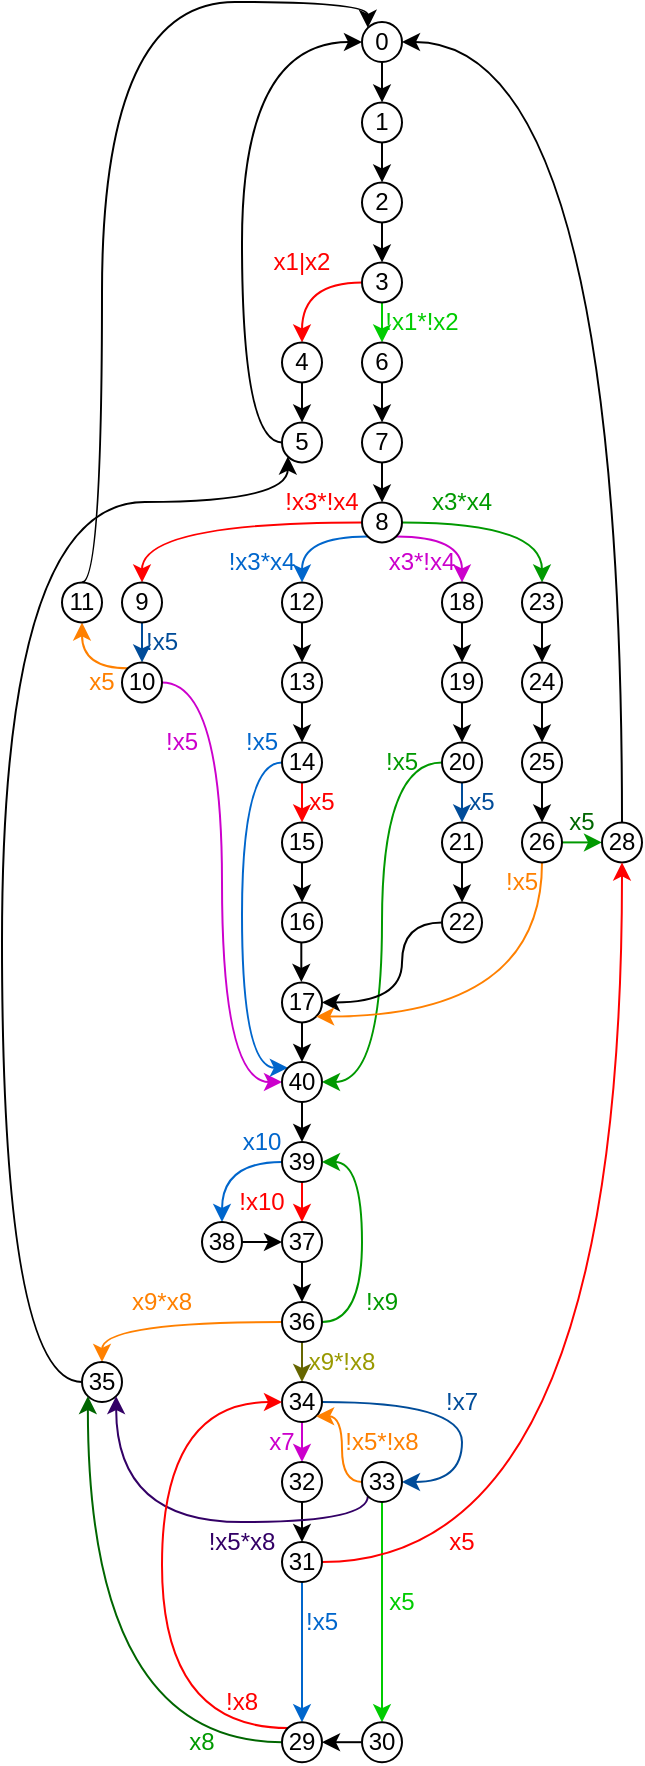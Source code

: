<mxfile version="12.4.3" type="device" pages="1"><diagram id="-X_pHltdveIZmCgQvYHc" name="Page-1"><mxGraphModel dx="434" dy="237" grid="1" gridSize="10" guides="1" tooltips="1" connect="1" arrows="1" fold="1" page="1" pageScale="1" pageWidth="827" pageHeight="1169" math="0" shadow="0"><root><mxCell id="0"/><mxCell id="1" parent="0"/><mxCell id="_wp8Mer9a2apk0qOOh-h-13" style="edgeStyle=orthogonalEdgeStyle;rounded=0;orthogonalLoop=1;jettySize=auto;html=1;exitX=0.5;exitY=1;exitDx=0;exitDy=0;entryX=0.5;entryY=0;entryDx=0;entryDy=0;curved=1;" edge="1" parent="1" source="_wp8Mer9a2apk0qOOh-h-11" target="_wp8Mer9a2apk0qOOh-h-12"><mxGeometry relative="1" as="geometry"/></mxCell><mxCell id="_wp8Mer9a2apk0qOOh-h-11" value="1" style="ellipse;whiteSpace=wrap;html=1;" vertex="1" parent="1"><mxGeometry x="230" y="190.2" width="20" height="20" as="geometry"/></mxCell><mxCell id="_wp8Mer9a2apk0qOOh-h-15" style="edgeStyle=orthogonalEdgeStyle;rounded=0;orthogonalLoop=1;jettySize=auto;html=1;exitX=0.5;exitY=1;exitDx=0;exitDy=0;entryX=0.5;entryY=0;entryDx=0;entryDy=0;curved=1;" edge="1" parent="1" source="_wp8Mer9a2apk0qOOh-h-12" target="_wp8Mer9a2apk0qOOh-h-14"><mxGeometry relative="1" as="geometry"/></mxCell><mxCell id="_wp8Mer9a2apk0qOOh-h-12" value="2" style="ellipse;whiteSpace=wrap;html=1;" vertex="1" parent="1"><mxGeometry x="230" y="230.2" width="20" height="20" as="geometry"/></mxCell><mxCell id="_wp8Mer9a2apk0qOOh-h-17" style="edgeStyle=orthogonalEdgeStyle;rounded=0;orthogonalLoop=1;jettySize=auto;html=1;exitX=0;exitY=0.5;exitDx=0;exitDy=0;entryX=0.5;entryY=0;entryDx=0;entryDy=0;curved=1;strokeColor=#FF0000;" edge="1" parent="1" source="_wp8Mer9a2apk0qOOh-h-14" target="_wp8Mer9a2apk0qOOh-h-16"><mxGeometry relative="1" as="geometry"/></mxCell><mxCell id="_wp8Mer9a2apk0qOOh-h-22" style="edgeStyle=orthogonalEdgeStyle;rounded=0;orthogonalLoop=1;jettySize=auto;html=1;exitX=0.5;exitY=1;exitDx=0;exitDy=0;entryX=0.5;entryY=0;entryDx=0;entryDy=0;curved=1;strokeColor=#00CC00;" edge="1" parent="1" source="_wp8Mer9a2apk0qOOh-h-14" target="_wp8Mer9a2apk0qOOh-h-21"><mxGeometry relative="1" as="geometry"/></mxCell><mxCell id="_wp8Mer9a2apk0qOOh-h-14" value="3" style="ellipse;whiteSpace=wrap;html=1;" vertex="1" parent="1"><mxGeometry x="230" y="270.2" width="20" height="20" as="geometry"/></mxCell><mxCell id="_wp8Mer9a2apk0qOOh-h-19" style="edgeStyle=orthogonalEdgeStyle;rounded=0;orthogonalLoop=1;jettySize=auto;html=1;exitX=0.5;exitY=1;exitDx=0;exitDy=0;entryX=0.5;entryY=0;entryDx=0;entryDy=0;" edge="1" parent="1" source="_wp8Mer9a2apk0qOOh-h-16" target="_wp8Mer9a2apk0qOOh-h-18"><mxGeometry relative="1" as="geometry"/></mxCell><mxCell id="_wp8Mer9a2apk0qOOh-h-16" value="4" style="ellipse;whiteSpace=wrap;html=1;" vertex="1" parent="1"><mxGeometry x="190" y="310.2" width="20" height="20" as="geometry"/></mxCell><mxCell id="_wp8Mer9a2apk0qOOh-h-20" style="edgeStyle=orthogonalEdgeStyle;rounded=0;orthogonalLoop=1;jettySize=auto;html=1;exitX=0;exitY=0.5;exitDx=0;exitDy=0;entryX=0;entryY=0.5;entryDx=0;entryDy=0;curved=1;" edge="1" parent="1" source="_wp8Mer9a2apk0qOOh-h-18" target="_wp8Mer9a2apk0qOOh-h-25"><mxGeometry relative="1" as="geometry"/></mxCell><mxCell id="_wp8Mer9a2apk0qOOh-h-18" value="5" style="ellipse;whiteSpace=wrap;html=1;" vertex="1" parent="1"><mxGeometry x="190" y="350.2" width="20" height="20" as="geometry"/></mxCell><mxCell id="_wp8Mer9a2apk0qOOh-h-24" style="edgeStyle=orthogonalEdgeStyle;rounded=0;orthogonalLoop=1;jettySize=auto;html=1;exitX=0.5;exitY=1;exitDx=0;exitDy=0;entryX=0.5;entryY=0;entryDx=0;entryDy=0;curved=1;" edge="1" parent="1" source="_wp8Mer9a2apk0qOOh-h-21" target="_wp8Mer9a2apk0qOOh-h-23"><mxGeometry relative="1" as="geometry"/></mxCell><mxCell id="_wp8Mer9a2apk0qOOh-h-21" value="6" style="ellipse;whiteSpace=wrap;html=1;" vertex="1" parent="1"><mxGeometry x="230" y="310.2" width="20" height="20" as="geometry"/></mxCell><mxCell id="_wp8Mer9a2apk0qOOh-h-28" style="edgeStyle=orthogonalEdgeStyle;rounded=0;orthogonalLoop=1;jettySize=auto;html=1;exitX=0.5;exitY=1;exitDx=0;exitDy=0;entryX=0.5;entryY=0;entryDx=0;entryDy=0;curved=1;" edge="1" parent="1" source="_wp8Mer9a2apk0qOOh-h-23" target="_wp8Mer9a2apk0qOOh-h-27"><mxGeometry relative="1" as="geometry"/></mxCell><mxCell id="_wp8Mer9a2apk0qOOh-h-23" value="7" style="ellipse;whiteSpace=wrap;html=1;" vertex="1" parent="1"><mxGeometry x="230" y="350.2" width="20" height="20" as="geometry"/></mxCell><mxCell id="_wp8Mer9a2apk0qOOh-h-26" style="edgeStyle=orthogonalEdgeStyle;rounded=0;orthogonalLoop=1;jettySize=auto;html=1;exitX=0.5;exitY=1;exitDx=0;exitDy=0;entryX=0.5;entryY=0;entryDx=0;entryDy=0;curved=1;" edge="1" parent="1" source="_wp8Mer9a2apk0qOOh-h-25" target="_wp8Mer9a2apk0qOOh-h-11"><mxGeometry relative="1" as="geometry"/></mxCell><mxCell id="_wp8Mer9a2apk0qOOh-h-25" value="0" style="ellipse;whiteSpace=wrap;html=1;" vertex="1" parent="1"><mxGeometry x="230" y="150" width="20" height="20" as="geometry"/></mxCell><mxCell id="_wp8Mer9a2apk0qOOh-h-31" style="edgeStyle=orthogonalEdgeStyle;rounded=0;orthogonalLoop=1;jettySize=auto;html=1;exitX=0;exitY=0.5;exitDx=0;exitDy=0;entryX=0.5;entryY=0;entryDx=0;entryDy=0;curved=1;fillColor=#e51400;strokeColor=#FF0000;" edge="1" parent="1" source="_wp8Mer9a2apk0qOOh-h-27" target="_wp8Mer9a2apk0qOOh-h-30"><mxGeometry relative="1" as="geometry"/></mxCell><mxCell id="_wp8Mer9a2apk0qOOh-h-33" style="edgeStyle=orthogonalEdgeStyle;rounded=0;orthogonalLoop=1;jettySize=auto;html=1;exitX=0;exitY=1;exitDx=0;exitDy=0;entryX=0.5;entryY=0;entryDx=0;entryDy=0;curved=1;strokeColor=#0066CC;" edge="1" parent="1" source="_wp8Mer9a2apk0qOOh-h-27" target="_wp8Mer9a2apk0qOOh-h-32"><mxGeometry relative="1" as="geometry"/></mxCell><mxCell id="_wp8Mer9a2apk0qOOh-h-35" style="edgeStyle=orthogonalEdgeStyle;rounded=0;orthogonalLoop=1;jettySize=auto;html=1;exitX=1;exitY=1;exitDx=0;exitDy=0;entryX=0.5;entryY=0;entryDx=0;entryDy=0;curved=1;strokeColor=#CC00CC;" edge="1" parent="1" source="_wp8Mer9a2apk0qOOh-h-27" target="_wp8Mer9a2apk0qOOh-h-34"><mxGeometry relative="1" as="geometry"/></mxCell><mxCell id="_wp8Mer9a2apk0qOOh-h-37" style="edgeStyle=orthogonalEdgeStyle;rounded=0;orthogonalLoop=1;jettySize=auto;html=1;exitX=1;exitY=0.5;exitDx=0;exitDy=0;entryX=0.5;entryY=0;entryDx=0;entryDy=0;curved=1;strokeColor=#009900;" edge="1" parent="1" source="_wp8Mer9a2apk0qOOh-h-27" target="_wp8Mer9a2apk0qOOh-h-36"><mxGeometry relative="1" as="geometry"/></mxCell><mxCell id="_wp8Mer9a2apk0qOOh-h-27" value="8" style="ellipse;whiteSpace=wrap;html=1;" vertex="1" parent="1"><mxGeometry x="230" y="390.2" width="20" height="20" as="geometry"/></mxCell><mxCell id="_wp8Mer9a2apk0qOOh-h-39" style="edgeStyle=orthogonalEdgeStyle;rounded=0;orthogonalLoop=1;jettySize=auto;html=1;exitX=0.5;exitY=1;exitDx=0;exitDy=0;entryX=0.5;entryY=0;entryDx=0;entryDy=0;curved=1;strokeColor=#004C99;" edge="1" parent="1" source="_wp8Mer9a2apk0qOOh-h-30" target="_wp8Mer9a2apk0qOOh-h-38"><mxGeometry relative="1" as="geometry"/></mxCell><mxCell id="_wp8Mer9a2apk0qOOh-h-30" value="9" style="ellipse;whiteSpace=wrap;html=1;" vertex="1" parent="1"><mxGeometry x="110" y="430.2" width="20" height="20" as="geometry"/></mxCell><mxCell id="_wp8Mer9a2apk0qOOh-h-44" style="edgeStyle=orthogonalEdgeStyle;rounded=0;orthogonalLoop=1;jettySize=auto;html=1;exitX=0.5;exitY=1;exitDx=0;exitDy=0;entryX=0.5;entryY=0;entryDx=0;entryDy=0;curved=1;" edge="1" parent="1" source="_wp8Mer9a2apk0qOOh-h-32" target="_wp8Mer9a2apk0qOOh-h-43"><mxGeometry relative="1" as="geometry"/></mxCell><mxCell id="_wp8Mer9a2apk0qOOh-h-32" value="12" style="ellipse;whiteSpace=wrap;html=1;" vertex="1" parent="1"><mxGeometry x="190" y="430.2" width="20" height="20" as="geometry"/></mxCell><mxCell id="_wp8Mer9a2apk0qOOh-h-59" style="edgeStyle=orthogonalEdgeStyle;rounded=0;orthogonalLoop=1;jettySize=auto;html=1;exitX=0.5;exitY=1;exitDx=0;exitDy=0;entryX=0.5;entryY=0;entryDx=0;entryDy=0;curved=1;" edge="1" parent="1" source="_wp8Mer9a2apk0qOOh-h-34" target="_wp8Mer9a2apk0qOOh-h-56"><mxGeometry relative="1" as="geometry"/></mxCell><mxCell id="_wp8Mer9a2apk0qOOh-h-34" value="18" style="ellipse;whiteSpace=wrap;html=1;" vertex="1" parent="1"><mxGeometry x="270" y="430.2" width="20" height="20" as="geometry"/></mxCell><mxCell id="_wp8Mer9a2apk0qOOh-h-68" style="edgeStyle=orthogonalEdgeStyle;rounded=0;orthogonalLoop=1;jettySize=auto;html=1;exitX=0.5;exitY=1;exitDx=0;exitDy=0;entryX=0.5;entryY=0;entryDx=0;entryDy=0;curved=1;" edge="1" parent="1" source="_wp8Mer9a2apk0qOOh-h-36" target="_wp8Mer9a2apk0qOOh-h-67"><mxGeometry relative="1" as="geometry"/></mxCell><mxCell id="_wp8Mer9a2apk0qOOh-h-36" value="23" style="ellipse;whiteSpace=wrap;html=1;" vertex="1" parent="1"><mxGeometry x="310" y="430.2" width="20" height="20" as="geometry"/></mxCell><mxCell id="_wp8Mer9a2apk0qOOh-h-47" style="edgeStyle=orthogonalEdgeStyle;rounded=0;orthogonalLoop=1;jettySize=auto;html=1;exitX=1;exitY=0.5;exitDx=0;exitDy=0;entryX=0;entryY=0.5;entryDx=0;entryDy=0;curved=1;strokeColor=#CC00CC;" edge="1" parent="1" source="_wp8Mer9a2apk0qOOh-h-38" target="_wp8Mer9a2apk0qOOh-h-80"><mxGeometry relative="1" as="geometry"><mxPoint x="160" y="670" as="targetPoint"/></mxGeometry></mxCell><mxCell id="_wp8Mer9a2apk0qOOh-h-119" style="edgeStyle=orthogonalEdgeStyle;curved=1;rounded=0;orthogonalLoop=1;jettySize=auto;html=1;exitX=0;exitY=0;exitDx=0;exitDy=0;entryX=0.5;entryY=1;entryDx=0;entryDy=0;strokeColor=#FF8000;" edge="1" parent="1" source="_wp8Mer9a2apk0qOOh-h-38" target="_wp8Mer9a2apk0qOOh-h-40"><mxGeometry relative="1" as="geometry"/></mxCell><mxCell id="_wp8Mer9a2apk0qOOh-h-38" value="10" style="ellipse;whiteSpace=wrap;html=1;" vertex="1" parent="1"><mxGeometry x="110" y="470.2" width="20" height="20" as="geometry"/></mxCell><mxCell id="_wp8Mer9a2apk0qOOh-h-120" style="edgeStyle=orthogonalEdgeStyle;curved=1;rounded=0;orthogonalLoop=1;jettySize=auto;html=1;exitX=0.5;exitY=0;exitDx=0;exitDy=0;entryX=0;entryY=0;entryDx=0;entryDy=0;" edge="1" parent="1" source="_wp8Mer9a2apk0qOOh-h-40" target="_wp8Mer9a2apk0qOOh-h-25"><mxGeometry relative="1" as="geometry"><Array as="points"><mxPoint x="100" y="430"/><mxPoint x="100" y="140"/><mxPoint x="233" y="140"/></Array></mxGeometry></mxCell><mxCell id="_wp8Mer9a2apk0qOOh-h-40" value="11" style="ellipse;whiteSpace=wrap;html=1;" vertex="1" parent="1"><mxGeometry x="80" y="430.2" width="20" height="20" as="geometry"/></mxCell><mxCell id="_wp8Mer9a2apk0qOOh-h-46" style="edgeStyle=orthogonalEdgeStyle;rounded=0;orthogonalLoop=1;jettySize=auto;html=1;exitX=0.5;exitY=1;exitDx=0;exitDy=0;entryX=0.5;entryY=0;entryDx=0;entryDy=0;curved=1;" edge="1" parent="1" source="_wp8Mer9a2apk0qOOh-h-43" target="_wp8Mer9a2apk0qOOh-h-45"><mxGeometry relative="1" as="geometry"/></mxCell><mxCell id="_wp8Mer9a2apk0qOOh-h-43" value="13" style="ellipse;whiteSpace=wrap;html=1;" vertex="1" parent="1"><mxGeometry x="190" y="470.2" width="20" height="20" as="geometry"/></mxCell><mxCell id="_wp8Mer9a2apk0qOOh-h-51" style="edgeStyle=orthogonalEdgeStyle;rounded=0;orthogonalLoop=1;jettySize=auto;html=1;exitX=0.5;exitY=1;exitDx=0;exitDy=0;entryX=0.5;entryY=0;entryDx=0;entryDy=0;curved=1;strokeColor=#FF0000;" edge="1" parent="1" source="_wp8Mer9a2apk0qOOh-h-45" target="_wp8Mer9a2apk0qOOh-h-50"><mxGeometry relative="1" as="geometry"/></mxCell><mxCell id="_wp8Mer9a2apk0qOOh-h-131" style="edgeStyle=orthogonalEdgeStyle;curved=1;rounded=0;orthogonalLoop=1;jettySize=auto;html=1;exitX=0;exitY=0.5;exitDx=0;exitDy=0;entryX=0;entryY=0;entryDx=0;entryDy=0;strokeColor=#0066CC;" edge="1" parent="1" source="_wp8Mer9a2apk0qOOh-h-45" target="_wp8Mer9a2apk0qOOh-h-80"><mxGeometry relative="1" as="geometry"><Array as="points"><mxPoint x="170" y="520"/><mxPoint x="170" y="673"/></Array></mxGeometry></mxCell><mxCell id="_wp8Mer9a2apk0qOOh-h-45" value="14" style="ellipse;whiteSpace=wrap;html=1;" vertex="1" parent="1"><mxGeometry x="190" y="510.2" width="20" height="20" as="geometry"/></mxCell><mxCell id="_wp8Mer9a2apk0qOOh-h-54" style="edgeStyle=orthogonalEdgeStyle;rounded=0;orthogonalLoop=1;jettySize=auto;html=1;exitX=0.5;exitY=1;exitDx=0;exitDy=0;curved=1;" edge="1" parent="1" source="_wp8Mer9a2apk0qOOh-h-50" target="_wp8Mer9a2apk0qOOh-h-52"><mxGeometry relative="1" as="geometry"/></mxCell><mxCell id="_wp8Mer9a2apk0qOOh-h-50" value="15" style="ellipse;whiteSpace=wrap;html=1;" vertex="1" parent="1"><mxGeometry x="190" y="550.2" width="20" height="20" as="geometry"/></mxCell><mxCell id="_wp8Mer9a2apk0qOOh-h-55" style="edgeStyle=orthogonalEdgeStyle;rounded=0;orthogonalLoop=1;jettySize=auto;html=1;exitX=0.5;exitY=1;exitDx=0;exitDy=0;entryX=0.5;entryY=0;entryDx=0;entryDy=0;curved=1;" edge="1" parent="1"><mxGeometry relative="1" as="geometry"><mxPoint x="199.653" y="609.966" as="sourcePoint"/><mxPoint x="199.653" y="629.966" as="targetPoint"/></mxGeometry></mxCell><mxCell id="_wp8Mer9a2apk0qOOh-h-52" value="16" style="ellipse;whiteSpace=wrap;html=1;" vertex="1" parent="1"><mxGeometry x="190" y="590.2" width="20" height="20" as="geometry"/></mxCell><mxCell id="_wp8Mer9a2apk0qOOh-h-79" style="edgeStyle=orthogonalEdgeStyle;rounded=0;orthogonalLoop=1;jettySize=auto;html=1;exitX=0.5;exitY=1;exitDx=0;exitDy=0;entryX=0.5;entryY=0;entryDx=0;entryDy=0;curved=1;" edge="1" parent="1" source="_wp8Mer9a2apk0qOOh-h-53" target="_wp8Mer9a2apk0qOOh-h-80"><mxGeometry relative="1" as="geometry"><mxPoint x="200.2" y="670.2" as="targetPoint"/></mxGeometry></mxCell><mxCell id="_wp8Mer9a2apk0qOOh-h-53" value="17" style="ellipse;whiteSpace=wrap;html=1;" vertex="1" parent="1"><mxGeometry x="190" y="630.2" width="20" height="20" as="geometry"/></mxCell><mxCell id="_wp8Mer9a2apk0qOOh-h-60" style="edgeStyle=orthogonalEdgeStyle;rounded=0;orthogonalLoop=1;jettySize=auto;html=1;exitX=0.5;exitY=1;exitDx=0;exitDy=0;entryX=0.5;entryY=0;entryDx=0;entryDy=0;curved=1;" edge="1" parent="1" source="_wp8Mer9a2apk0qOOh-h-56" target="_wp8Mer9a2apk0qOOh-h-57"><mxGeometry relative="1" as="geometry"/></mxCell><mxCell id="_wp8Mer9a2apk0qOOh-h-56" value="19" style="ellipse;whiteSpace=wrap;html=1;" vertex="1" parent="1"><mxGeometry x="270" y="470.2" width="20" height="20" as="geometry"/></mxCell><mxCell id="_wp8Mer9a2apk0qOOh-h-61" style="edgeStyle=orthogonalEdgeStyle;rounded=0;orthogonalLoop=1;jettySize=auto;html=1;exitX=0.5;exitY=1;exitDx=0;exitDy=0;entryX=0.5;entryY=0;entryDx=0;entryDy=0;curved=1;strokeColor=#004C99;" edge="1" parent="1" source="_wp8Mer9a2apk0qOOh-h-57" target="_wp8Mer9a2apk0qOOh-h-58"><mxGeometry relative="1" as="geometry"/></mxCell><mxCell id="_wp8Mer9a2apk0qOOh-h-62" style="edgeStyle=orthogonalEdgeStyle;rounded=0;orthogonalLoop=1;jettySize=auto;html=1;exitX=0;exitY=0.5;exitDx=0;exitDy=0;entryX=1;entryY=0.5;entryDx=0;entryDy=0;curved=1;strokeColor=#009900;" edge="1" parent="1" source="_wp8Mer9a2apk0qOOh-h-57" target="_wp8Mer9a2apk0qOOh-h-80"><mxGeometry relative="1" as="geometry"><mxPoint x="240" y="680" as="targetPoint"/></mxGeometry></mxCell><mxCell id="_wp8Mer9a2apk0qOOh-h-57" value="20" style="ellipse;whiteSpace=wrap;html=1;" vertex="1" parent="1"><mxGeometry x="270" y="510.2" width="20" height="20" as="geometry"/></mxCell><mxCell id="_wp8Mer9a2apk0qOOh-h-64" style="edgeStyle=orthogonalEdgeStyle;rounded=0;orthogonalLoop=1;jettySize=auto;html=1;exitX=0.5;exitY=1;exitDx=0;exitDy=0;entryX=0.5;entryY=0;entryDx=0;entryDy=0;curved=1;" edge="1" parent="1" source="_wp8Mer9a2apk0qOOh-h-58" target="_wp8Mer9a2apk0qOOh-h-63"><mxGeometry relative="1" as="geometry"/></mxCell><mxCell id="_wp8Mer9a2apk0qOOh-h-58" value="21" style="ellipse;whiteSpace=wrap;html=1;" vertex="1" parent="1"><mxGeometry x="270" y="550.2" width="20" height="20" as="geometry"/></mxCell><mxCell id="_wp8Mer9a2apk0qOOh-h-66" style="edgeStyle=orthogonalEdgeStyle;rounded=0;orthogonalLoop=1;jettySize=auto;html=1;exitX=0;exitY=0.5;exitDx=0;exitDy=0;entryX=1;entryY=0.5;entryDx=0;entryDy=0;curved=1;" edge="1" parent="1" source="_wp8Mer9a2apk0qOOh-h-63" target="_wp8Mer9a2apk0qOOh-h-53"><mxGeometry relative="1" as="geometry"><Array as="points"><mxPoint x="250" y="600"/><mxPoint x="250" y="640"/></Array></mxGeometry></mxCell><mxCell id="_wp8Mer9a2apk0qOOh-h-63" value="22" style="ellipse;whiteSpace=wrap;html=1;" vertex="1" parent="1"><mxGeometry x="270" y="590.2" width="20" height="20" as="geometry"/></mxCell><mxCell id="_wp8Mer9a2apk0qOOh-h-70" style="edgeStyle=orthogonalEdgeStyle;rounded=0;orthogonalLoop=1;jettySize=auto;html=1;exitX=0.5;exitY=1;exitDx=0;exitDy=0;entryX=0.5;entryY=0;entryDx=0;entryDy=0;curved=1;" edge="1" parent="1" source="_wp8Mer9a2apk0qOOh-h-67" target="_wp8Mer9a2apk0qOOh-h-69"><mxGeometry relative="1" as="geometry"/></mxCell><mxCell id="_wp8Mer9a2apk0qOOh-h-67" value="24" style="ellipse;whiteSpace=wrap;html=1;" vertex="1" parent="1"><mxGeometry x="310" y="470.2" width="20" height="20" as="geometry"/></mxCell><mxCell id="_wp8Mer9a2apk0qOOh-h-73" style="edgeStyle=orthogonalEdgeStyle;rounded=0;orthogonalLoop=1;jettySize=auto;html=1;exitX=0.5;exitY=1;exitDx=0;exitDy=0;entryX=0.5;entryY=0;entryDx=0;entryDy=0;curved=1;" edge="1" parent="1" source="_wp8Mer9a2apk0qOOh-h-69" target="_wp8Mer9a2apk0qOOh-h-71"><mxGeometry relative="1" as="geometry"/></mxCell><mxCell id="_wp8Mer9a2apk0qOOh-h-69" value="25" style="ellipse;whiteSpace=wrap;html=1;" vertex="1" parent="1"><mxGeometry x="310" y="510.2" width="20" height="20" as="geometry"/></mxCell><mxCell id="_wp8Mer9a2apk0qOOh-h-74" style="edgeStyle=orthogonalEdgeStyle;rounded=0;orthogonalLoop=1;jettySize=auto;html=1;exitX=0.5;exitY=1;exitDx=0;exitDy=0;entryX=1;entryY=1;entryDx=0;entryDy=0;curved=1;strokeColor=#FF8000;" edge="1" parent="1" source="_wp8Mer9a2apk0qOOh-h-71" target="_wp8Mer9a2apk0qOOh-h-53"><mxGeometry relative="1" as="geometry"><Array as="points"><mxPoint x="320" y="647"/></Array></mxGeometry></mxCell><mxCell id="_wp8Mer9a2apk0qOOh-h-75" style="edgeStyle=orthogonalEdgeStyle;rounded=0;orthogonalLoop=1;jettySize=auto;html=1;exitX=1;exitY=0.5;exitDx=0;exitDy=0;entryX=0;entryY=0.5;entryDx=0;entryDy=0;curved=1;strokeColor=#009900;" edge="1" parent="1" source="_wp8Mer9a2apk0qOOh-h-71" target="_wp8Mer9a2apk0qOOh-h-72"><mxGeometry relative="1" as="geometry"/></mxCell><mxCell id="_wp8Mer9a2apk0qOOh-h-71" value="26" style="ellipse;whiteSpace=wrap;html=1;" vertex="1" parent="1"><mxGeometry x="310" y="550.2" width="20" height="20" as="geometry"/></mxCell><mxCell id="_wp8Mer9a2apk0qOOh-h-77" style="edgeStyle=orthogonalEdgeStyle;rounded=0;orthogonalLoop=1;jettySize=auto;html=1;exitX=0.5;exitY=0;exitDx=0;exitDy=0;entryX=1;entryY=0.5;entryDx=0;entryDy=0;curved=1;" edge="1" parent="1" source="_wp8Mer9a2apk0qOOh-h-72" target="_wp8Mer9a2apk0qOOh-h-25"><mxGeometry relative="1" as="geometry"/></mxCell><mxCell id="_wp8Mer9a2apk0qOOh-h-72" value="28" style="ellipse;whiteSpace=wrap;html=1;" vertex="1" parent="1"><mxGeometry x="350" y="550.2" width="20" height="20" as="geometry"/></mxCell><mxCell id="_wp8Mer9a2apk0qOOh-h-82" style="edgeStyle=orthogonalEdgeStyle;rounded=0;orthogonalLoop=1;jettySize=auto;html=1;exitX=0.5;exitY=1;exitDx=0;exitDy=0;entryX=0.5;entryY=0;entryDx=0;entryDy=0;curved=1;" edge="1" parent="1" source="_wp8Mer9a2apk0qOOh-h-80" target="_wp8Mer9a2apk0qOOh-h-81"><mxGeometry relative="1" as="geometry"/></mxCell><mxCell id="_wp8Mer9a2apk0qOOh-h-80" value="40" style="ellipse;whiteSpace=wrap;html=1;" vertex="1" parent="1"><mxGeometry x="190" y="670" width="20" height="20" as="geometry"/></mxCell><mxCell id="_wp8Mer9a2apk0qOOh-h-85" style="edgeStyle=orthogonalEdgeStyle;rounded=0;orthogonalLoop=1;jettySize=auto;html=1;exitX=0.5;exitY=1;exitDx=0;exitDy=0;entryX=0.5;entryY=0;entryDx=0;entryDy=0;curved=1;strokeColor=#FF0000;" edge="1" parent="1" source="_wp8Mer9a2apk0qOOh-h-81" target="_wp8Mer9a2apk0qOOh-h-84"><mxGeometry relative="1" as="geometry"/></mxCell><mxCell id="_wp8Mer9a2apk0qOOh-h-86" style="edgeStyle=orthogonalEdgeStyle;rounded=0;orthogonalLoop=1;jettySize=auto;html=1;exitX=0;exitY=0.5;exitDx=0;exitDy=0;entryX=0.5;entryY=0;entryDx=0;entryDy=0;curved=1;strokeColor=#0066CC;" edge="1" parent="1" source="_wp8Mer9a2apk0qOOh-h-81" target="_wp8Mer9a2apk0qOOh-h-83"><mxGeometry relative="1" as="geometry"/></mxCell><mxCell id="_wp8Mer9a2apk0qOOh-h-81" value="39" style="ellipse;whiteSpace=wrap;html=1;" vertex="1" parent="1"><mxGeometry x="190" y="710" width="20" height="20" as="geometry"/></mxCell><mxCell id="_wp8Mer9a2apk0qOOh-h-87" style="edgeStyle=orthogonalEdgeStyle;rounded=0;orthogonalLoop=1;jettySize=auto;html=1;exitX=1;exitY=0.5;exitDx=0;exitDy=0;entryX=0;entryY=0.5;entryDx=0;entryDy=0;curved=1;" edge="1" parent="1" source="_wp8Mer9a2apk0qOOh-h-83" target="_wp8Mer9a2apk0qOOh-h-84"><mxGeometry relative="1" as="geometry"/></mxCell><mxCell id="_wp8Mer9a2apk0qOOh-h-83" value="38" style="ellipse;whiteSpace=wrap;html=1;" vertex="1" parent="1"><mxGeometry x="150" y="750" width="20" height="20" as="geometry"/></mxCell><mxCell id="_wp8Mer9a2apk0qOOh-h-90" style="edgeStyle=orthogonalEdgeStyle;rounded=0;orthogonalLoop=1;jettySize=auto;html=1;exitX=0.5;exitY=1;exitDx=0;exitDy=0;entryX=0.5;entryY=0;entryDx=0;entryDy=0;curved=1;" edge="1" parent="1" source="_wp8Mer9a2apk0qOOh-h-84" target="_wp8Mer9a2apk0qOOh-h-89"><mxGeometry relative="1" as="geometry"/></mxCell><mxCell id="_wp8Mer9a2apk0qOOh-h-84" value="37" style="ellipse;whiteSpace=wrap;html=1;" vertex="1" parent="1"><mxGeometry x="190" y="750" width="20" height="20" as="geometry"/></mxCell><mxCell id="_wp8Mer9a2apk0qOOh-h-91" style="edgeStyle=orthogonalEdgeStyle;rounded=0;orthogonalLoop=1;jettySize=auto;html=1;exitX=1;exitY=0.5;exitDx=0;exitDy=0;entryX=1;entryY=0.5;entryDx=0;entryDy=0;curved=1;fontColor=#009900;strokeColor=#009900;" edge="1" parent="1" source="_wp8Mer9a2apk0qOOh-h-89" target="_wp8Mer9a2apk0qOOh-h-81"><mxGeometry relative="1" as="geometry"/></mxCell><mxCell id="_wp8Mer9a2apk0qOOh-h-93" style="edgeStyle=orthogonalEdgeStyle;rounded=0;orthogonalLoop=1;jettySize=auto;html=1;exitX=0;exitY=0.5;exitDx=0;exitDy=0;entryX=0.5;entryY=0;entryDx=0;entryDy=0;curved=1;strokeColor=#FF8000;" edge="1" parent="1" source="_wp8Mer9a2apk0qOOh-h-89" target="_wp8Mer9a2apk0qOOh-h-92"><mxGeometry relative="1" as="geometry"/></mxCell><mxCell id="_wp8Mer9a2apk0qOOh-h-95" style="edgeStyle=orthogonalEdgeStyle;rounded=0;orthogonalLoop=1;jettySize=auto;html=1;exitX=0.5;exitY=1;exitDx=0;exitDy=0;entryX=0.5;entryY=0;entryDx=0;entryDy=0;curved=1;strokeColor=#666600;" edge="1" parent="1" source="_wp8Mer9a2apk0qOOh-h-89" target="_wp8Mer9a2apk0qOOh-h-94"><mxGeometry relative="1" as="geometry"/></mxCell><mxCell id="_wp8Mer9a2apk0qOOh-h-89" value="36" style="ellipse;whiteSpace=wrap;html=1;" vertex="1" parent="1"><mxGeometry x="190" y="790" width="20" height="20" as="geometry"/></mxCell><mxCell id="_wp8Mer9a2apk0qOOh-h-114" style="edgeStyle=orthogonalEdgeStyle;rounded=0;orthogonalLoop=1;jettySize=auto;html=1;exitX=0;exitY=0.5;exitDx=0;exitDy=0;entryX=0;entryY=1;entryDx=0;entryDy=0;curved=1;" edge="1" parent="1" source="_wp8Mer9a2apk0qOOh-h-92" target="_wp8Mer9a2apk0qOOh-h-18"><mxGeometry relative="1" as="geometry"><Array as="points"><mxPoint x="50" y="830"/><mxPoint x="50" y="390"/><mxPoint x="193" y="390"/></Array></mxGeometry></mxCell><mxCell id="_wp8Mer9a2apk0qOOh-h-92" value="35" style="ellipse;whiteSpace=wrap;html=1;" vertex="1" parent="1"><mxGeometry x="90" y="820" width="20" height="20" as="geometry"/></mxCell><mxCell id="_wp8Mer9a2apk0qOOh-h-97" style="edgeStyle=orthogonalEdgeStyle;rounded=0;orthogonalLoop=1;jettySize=auto;html=1;exitX=0.5;exitY=1;exitDx=0;exitDy=0;entryX=0.5;entryY=0;entryDx=0;entryDy=0;curved=1;fontColor=#CC00CC;strokeColor=#CC00CC;" edge="1" parent="1" source="_wp8Mer9a2apk0qOOh-h-94" target="_wp8Mer9a2apk0qOOh-h-96"><mxGeometry relative="1" as="geometry"/></mxCell><mxCell id="_wp8Mer9a2apk0qOOh-h-99" style="edgeStyle=orthogonalEdgeStyle;rounded=0;orthogonalLoop=1;jettySize=auto;html=1;exitX=1;exitY=0.5;exitDx=0;exitDy=0;entryX=1;entryY=0.5;entryDx=0;entryDy=0;curved=1;strokeColor=#004C99;" edge="1" parent="1" source="_wp8Mer9a2apk0qOOh-h-94" target="_wp8Mer9a2apk0qOOh-h-98"><mxGeometry relative="1" as="geometry"><Array as="points"><mxPoint x="280" y="840"/><mxPoint x="280" y="880"/></Array></mxGeometry></mxCell><mxCell id="_wp8Mer9a2apk0qOOh-h-94" value="34" style="ellipse;whiteSpace=wrap;html=1;" vertex="1" parent="1"><mxGeometry x="190" y="830" width="20" height="20" as="geometry"/></mxCell><mxCell id="_wp8Mer9a2apk0qOOh-h-101" style="edgeStyle=orthogonalEdgeStyle;rounded=0;orthogonalLoop=1;jettySize=auto;html=1;exitX=0.5;exitY=1;exitDx=0;exitDy=0;entryX=0.5;entryY=0;entryDx=0;entryDy=0;curved=1;" edge="1" parent="1" source="_wp8Mer9a2apk0qOOh-h-96" target="_wp8Mer9a2apk0qOOh-h-100"><mxGeometry relative="1" as="geometry"/></mxCell><mxCell id="_wp8Mer9a2apk0qOOh-h-96" value="32" style="ellipse;whiteSpace=wrap;html=1;" vertex="1" parent="1"><mxGeometry x="190" y="870" width="20" height="20" as="geometry"/></mxCell><mxCell id="_wp8Mer9a2apk0qOOh-h-105" style="edgeStyle=orthogonalEdgeStyle;rounded=0;orthogonalLoop=1;jettySize=auto;html=1;exitX=0.5;exitY=1;exitDx=0;exitDy=0;curved=1;strokeColor=#00CC00;" edge="1" parent="1" source="_wp8Mer9a2apk0qOOh-h-98" target="_wp8Mer9a2apk0qOOh-h-104"><mxGeometry relative="1" as="geometry"/></mxCell><mxCell id="_wp8Mer9a2apk0qOOh-h-111" style="edgeStyle=orthogonalEdgeStyle;rounded=0;orthogonalLoop=1;jettySize=auto;html=1;exitX=0;exitY=0.5;exitDx=0;exitDy=0;entryX=1;entryY=1;entryDx=0;entryDy=0;curved=1;fontColor=#FF8000;fillColor=#f0a30a;strokeColor=#FF8000;" edge="1" parent="1" source="_wp8Mer9a2apk0qOOh-h-98" target="_wp8Mer9a2apk0qOOh-h-94"><mxGeometry relative="1" as="geometry"><Array as="points"><mxPoint x="220" y="880"/><mxPoint x="220" y="847"/></Array></mxGeometry></mxCell><mxCell id="_wp8Mer9a2apk0qOOh-h-149" style="edgeStyle=orthogonalEdgeStyle;curved=1;rounded=0;orthogonalLoop=1;jettySize=auto;html=1;exitX=0;exitY=1;exitDx=0;exitDy=0;entryX=1;entryY=1;entryDx=0;entryDy=0;strokeColor=#330066;" edge="1" parent="1" source="_wp8Mer9a2apk0qOOh-h-98" target="_wp8Mer9a2apk0qOOh-h-92"><mxGeometry relative="1" as="geometry"><Array as="points"><mxPoint x="233" y="900"/><mxPoint x="107" y="900"/></Array></mxGeometry></mxCell><mxCell id="_wp8Mer9a2apk0qOOh-h-98" value="33" style="ellipse;whiteSpace=wrap;html=1;" vertex="1" parent="1"><mxGeometry x="230" y="870" width="20" height="20" as="geometry"/></mxCell><mxCell id="_wp8Mer9a2apk0qOOh-h-103" style="edgeStyle=orthogonalEdgeStyle;rounded=0;orthogonalLoop=1;jettySize=auto;html=1;exitX=0.5;exitY=1;exitDx=0;exitDy=0;entryX=0.5;entryY=0;entryDx=0;entryDy=0;curved=1;strokeColor=#0066CC;" edge="1" parent="1" source="_wp8Mer9a2apk0qOOh-h-100" target="_wp8Mer9a2apk0qOOh-h-102"><mxGeometry relative="1" as="geometry"><mxPoint x="199.952" y="980.005" as="sourcePoint"/></mxGeometry></mxCell><mxCell id="_wp8Mer9a2apk0qOOh-h-113" style="edgeStyle=orthogonalEdgeStyle;rounded=0;orthogonalLoop=1;jettySize=auto;html=1;exitX=1;exitY=0.5;exitDx=0;exitDy=0;entryX=0.5;entryY=1;entryDx=0;entryDy=0;curved=1;fillColor=#e51400;strokeColor=#FF0000;" edge="1" parent="1" source="_wp8Mer9a2apk0qOOh-h-100" target="_wp8Mer9a2apk0qOOh-h-72"><mxGeometry relative="1" as="geometry"/></mxCell><mxCell id="_wp8Mer9a2apk0qOOh-h-100" value="31" style="ellipse;whiteSpace=wrap;html=1;" vertex="1" parent="1"><mxGeometry x="190" y="910" width="20" height="20" as="geometry"/></mxCell><mxCell id="_wp8Mer9a2apk0qOOh-h-108" style="edgeStyle=orthogonalEdgeStyle;rounded=0;orthogonalLoop=1;jettySize=auto;html=1;exitX=0;exitY=0.5;exitDx=0;exitDy=0;entryX=0;entryY=1;entryDx=0;entryDy=0;curved=1;strokeColor=#006600;fontColor=#006600;" edge="1" parent="1" source="_wp8Mer9a2apk0qOOh-h-102" target="_wp8Mer9a2apk0qOOh-h-92"><mxGeometry relative="1" as="geometry"><Array as="points"><mxPoint x="93" y="1010"/></Array></mxGeometry></mxCell><mxCell id="_wp8Mer9a2apk0qOOh-h-109" style="edgeStyle=orthogonalEdgeStyle;rounded=0;orthogonalLoop=1;jettySize=auto;html=1;exitX=0;exitY=0;exitDx=0;exitDy=0;entryX=0;entryY=0.5;entryDx=0;entryDy=0;curved=1;fillColor=#f8cecc;strokeColor=#FF0000;" edge="1" parent="1" source="_wp8Mer9a2apk0qOOh-h-102" target="_wp8Mer9a2apk0qOOh-h-94"><mxGeometry relative="1" as="geometry"><Array as="points"><mxPoint x="130" y="1003"/><mxPoint x="130" y="840"/></Array></mxGeometry></mxCell><mxCell id="_wp8Mer9a2apk0qOOh-h-102" value="29" style="ellipse;whiteSpace=wrap;html=1;" vertex="1" parent="1"><mxGeometry x="190" y="1000.1" width="20" height="20" as="geometry"/></mxCell><mxCell id="_wp8Mer9a2apk0qOOh-h-112" style="edgeStyle=orthogonalEdgeStyle;rounded=0;orthogonalLoop=1;jettySize=auto;html=1;exitX=0;exitY=0.5;exitDx=0;exitDy=0;entryX=1;entryY=0.5;entryDx=0;entryDy=0;curved=1;" edge="1" parent="1" source="_wp8Mer9a2apk0qOOh-h-104" target="_wp8Mer9a2apk0qOOh-h-102"><mxGeometry relative="1" as="geometry"/></mxCell><mxCell id="_wp8Mer9a2apk0qOOh-h-104" value="30" style="ellipse;whiteSpace=wrap;html=1;" vertex="1" parent="1"><mxGeometry x="230" y="1000.1" width="20" height="20" as="geometry"/></mxCell><mxCell id="_wp8Mer9a2apk0qOOh-h-121" value="x1|x2" style="text;html=1;strokeColor=none;fillColor=none;align=center;verticalAlign=middle;whiteSpace=wrap;rounded=0;fontColor=#FF0000;" vertex="1" parent="1"><mxGeometry x="180" y="260" width="40" height="20" as="geometry"/></mxCell><mxCell id="_wp8Mer9a2apk0qOOh-h-122" value="!x1*!x2" style="text;html=1;strokeColor=none;fillColor=none;align=center;verticalAlign=middle;whiteSpace=wrap;rounded=0;fontColor=#00CC00;" vertex="1" parent="1"><mxGeometry x="240" y="290.2" width="40" height="20" as="geometry"/></mxCell><mxCell id="_wp8Mer9a2apk0qOOh-h-123" value="!x3*!x4" style="text;html=1;strokeColor=none;fillColor=none;align=center;verticalAlign=middle;whiteSpace=wrap;rounded=0;fontColor=#FF0000;" vertex="1" parent="1"><mxGeometry x="190" y="380" width="40" height="20" as="geometry"/></mxCell><mxCell id="_wp8Mer9a2apk0qOOh-h-124" value="!x3*x4" style="text;html=1;strokeColor=none;fillColor=none;align=center;verticalAlign=middle;whiteSpace=wrap;rounded=0;fontColor=#0066CC;" vertex="1" parent="1"><mxGeometry x="160" y="410" width="40" height="20" as="geometry"/></mxCell><mxCell id="_wp8Mer9a2apk0qOOh-h-125" value="x3*!x4" style="text;html=1;strokeColor=none;fillColor=none;align=center;verticalAlign=middle;whiteSpace=wrap;rounded=0;fontColor=#CC00CC;" vertex="1" parent="1"><mxGeometry x="240" y="410" width="40" height="20" as="geometry"/></mxCell><mxCell id="_wp8Mer9a2apk0qOOh-h-126" value="x3*x4" style="text;html=1;strokeColor=none;fillColor=none;align=center;verticalAlign=middle;whiteSpace=wrap;rounded=0;fontColor=#009900;" vertex="1" parent="1"><mxGeometry x="260" y="380" width="40" height="20" as="geometry"/></mxCell><mxCell id="_wp8Mer9a2apk0qOOh-h-128" value="x5" style="text;html=1;strokeColor=none;fillColor=none;align=center;verticalAlign=middle;whiteSpace=wrap;rounded=0;fontColor=#FF8000;" vertex="1" parent="1"><mxGeometry x="80" y="470.2" width="40" height="20" as="geometry"/></mxCell><mxCell id="_wp8Mer9a2apk0qOOh-h-129" value="!x5" style="text;html=1;strokeColor=none;fillColor=none;align=center;verticalAlign=middle;whiteSpace=wrap;rounded=0;fontColor=#004C99;" vertex="1" parent="1"><mxGeometry x="110" y="450.2" width="40" height="20" as="geometry"/></mxCell><mxCell id="_wp8Mer9a2apk0qOOh-h-132" value="!x5" style="text;html=1;strokeColor=none;fillColor=none;align=center;verticalAlign=middle;whiteSpace=wrap;rounded=0;fontColor=#0066CC;" vertex="1" parent="1"><mxGeometry x="160" y="500" width="40" height="20" as="geometry"/></mxCell><mxCell id="_wp8Mer9a2apk0qOOh-h-133" value="x5" style="text;html=1;strokeColor=none;fillColor=none;align=center;verticalAlign=middle;whiteSpace=wrap;rounded=0;fontColor=#FF0000;" vertex="1" parent="1"><mxGeometry x="190" y="530" width="40" height="20" as="geometry"/></mxCell><mxCell id="_wp8Mer9a2apk0qOOh-h-134" value="!x5" style="text;html=1;strokeColor=none;fillColor=none;align=center;verticalAlign=middle;whiteSpace=wrap;rounded=0;fontColor=#009900;" vertex="1" parent="1"><mxGeometry x="230" y="510.2" width="40" height="20" as="geometry"/></mxCell><mxCell id="_wp8Mer9a2apk0qOOh-h-135" value="x5" style="text;html=1;strokeColor=none;fillColor=none;align=center;verticalAlign=middle;whiteSpace=wrap;rounded=0;fontColor=#004C99;" vertex="1" parent="1"><mxGeometry x="270" y="530" width="40" height="20" as="geometry"/></mxCell><mxCell id="_wp8Mer9a2apk0qOOh-h-136" value="!x5" style="text;html=1;strokeColor=none;fillColor=none;align=center;verticalAlign=middle;whiteSpace=wrap;rounded=0;fontColor=#FF8000;" vertex="1" parent="1"><mxGeometry x="290" y="570.2" width="40" height="20" as="geometry"/></mxCell><mxCell id="_wp8Mer9a2apk0qOOh-h-137" value="x5" style="text;html=1;strokeColor=none;fillColor=none;align=center;verticalAlign=middle;whiteSpace=wrap;rounded=0;fontColor=#006600;" vertex="1" parent="1"><mxGeometry x="320" y="540" width="40" height="20" as="geometry"/></mxCell><mxCell id="_wp8Mer9a2apk0qOOh-h-138" value="x10" style="text;html=1;strokeColor=none;fillColor=none;align=center;verticalAlign=middle;whiteSpace=wrap;rounded=0;fontColor=#0066CC;" vertex="1" parent="1"><mxGeometry x="160" y="700" width="40" height="20" as="geometry"/></mxCell><mxCell id="_wp8Mer9a2apk0qOOh-h-139" value="!x10" style="text;html=1;strokeColor=none;fillColor=none;align=center;verticalAlign=middle;whiteSpace=wrap;rounded=0;fontColor=#FF0000;" vertex="1" parent="1"><mxGeometry x="160" y="730" width="40" height="20" as="geometry"/></mxCell><mxCell id="_wp8Mer9a2apk0qOOh-h-140" value="!x9" style="text;html=1;strokeColor=none;fillColor=none;align=center;verticalAlign=middle;whiteSpace=wrap;rounded=0;fontColor=#009900;" vertex="1" parent="1"><mxGeometry x="220" y="780" width="40" height="20" as="geometry"/></mxCell><mxCell id="_wp8Mer9a2apk0qOOh-h-141" value="x9*x8" style="text;html=1;strokeColor=none;fillColor=none;align=center;verticalAlign=middle;whiteSpace=wrap;rounded=0;fontColor=#FF8000;" vertex="1" parent="1"><mxGeometry x="110" y="780" width="40" height="20" as="geometry"/></mxCell><mxCell id="_wp8Mer9a2apk0qOOh-h-142" value="x9*!x8" style="text;html=1;strokeColor=none;fillColor=none;align=center;verticalAlign=middle;whiteSpace=wrap;rounded=0;fontColor=#999900;" vertex="1" parent="1"><mxGeometry x="200" y="810" width="40" height="20" as="geometry"/></mxCell><mxCell id="_wp8Mer9a2apk0qOOh-h-143" value="x7" style="text;html=1;strokeColor=none;fillColor=none;align=center;verticalAlign=middle;whiteSpace=wrap;rounded=0;fontColor=#CC00CC;" vertex="1" parent="1"><mxGeometry x="170" y="850" width="40" height="20" as="geometry"/></mxCell><mxCell id="_wp8Mer9a2apk0qOOh-h-144" value="!x7" style="text;html=1;strokeColor=none;fillColor=none;align=center;verticalAlign=middle;whiteSpace=wrap;rounded=0;fontColor=#004C99;" vertex="1" parent="1"><mxGeometry x="260" y="830" width="40" height="20" as="geometry"/></mxCell><mxCell id="_wp8Mer9a2apk0qOOh-h-145" value="!x5" style="text;html=1;strokeColor=none;fillColor=none;align=center;verticalAlign=middle;whiteSpace=wrap;rounded=0;fontColor=#0066CC;" vertex="1" parent="1"><mxGeometry x="190" y="940" width="40" height="20" as="geometry"/></mxCell><mxCell id="_wp8Mer9a2apk0qOOh-h-146" value="x5" style="text;html=1;strokeColor=none;fillColor=none;align=center;verticalAlign=middle;whiteSpace=wrap;rounded=0;fontColor=#00CC00;" vertex="1" parent="1"><mxGeometry x="230" y="930" width="40" height="20" as="geometry"/></mxCell><mxCell id="_wp8Mer9a2apk0qOOh-h-147" value="x5" style="text;html=1;strokeColor=none;fillColor=none;align=center;verticalAlign=middle;whiteSpace=wrap;rounded=0;fontColor=#FF0000;" vertex="1" parent="1"><mxGeometry x="260" y="900" width="40" height="20" as="geometry"/></mxCell><mxCell id="_wp8Mer9a2apk0qOOh-h-151" value="!x5*!x8" style="text;html=1;strokeColor=none;fillColor=none;align=center;verticalAlign=middle;whiteSpace=wrap;rounded=0;fontColor=#FF8000;" vertex="1" parent="1"><mxGeometry x="220" y="850" width="40" height="20" as="geometry"/></mxCell><mxCell id="_wp8Mer9a2apk0qOOh-h-152" value="!x5*x8" style="text;html=1;strokeColor=none;fillColor=none;align=center;verticalAlign=middle;whiteSpace=wrap;rounded=0;fontColor=#330066;" vertex="1" parent="1"><mxGeometry x="150" y="900" width="40" height="20" as="geometry"/></mxCell><mxCell id="_wp8Mer9a2apk0qOOh-h-154" value="!x8" style="text;html=1;strokeColor=none;fillColor=none;align=center;verticalAlign=middle;whiteSpace=wrap;rounded=0;fontColor=#FF0000;" vertex="1" parent="1"><mxGeometry x="150" y="980.1" width="40" height="20" as="geometry"/></mxCell><mxCell id="_wp8Mer9a2apk0qOOh-h-155" value="x8" style="text;html=1;strokeColor=none;fillColor=none;align=center;verticalAlign=middle;whiteSpace=wrap;rounded=0;fontColor=#009900;" vertex="1" parent="1"><mxGeometry x="130" y="1000.1" width="40" height="20" as="geometry"/></mxCell><mxCell id="_wp8Mer9a2apk0qOOh-h-158" value="!x5" style="text;html=1;strokeColor=none;fillColor=none;align=center;verticalAlign=middle;whiteSpace=wrap;rounded=0;fontColor=#CC00CC;" vertex="1" parent="1"><mxGeometry x="120" y="500" width="40" height="20" as="geometry"/></mxCell></root></mxGraphModel></diagram></mxfile>
